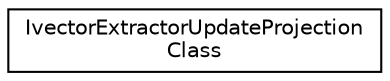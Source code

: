 digraph "Graphical Class Hierarchy"
{
  edge [fontname="Helvetica",fontsize="10",labelfontname="Helvetica",labelfontsize="10"];
  node [fontname="Helvetica",fontsize="10",shape=record];
  rankdir="LR";
  Node0 [label="IvectorExtractorUpdateProjection\lClass",height=0.2,width=0.4,color="black", fillcolor="white", style="filled",URL="$classkaldi_1_1IvectorExtractorUpdateProjectionClass.html"];
}

